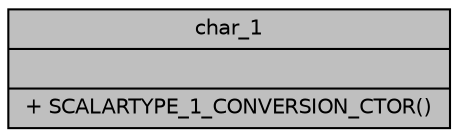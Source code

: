 digraph "char_1"
{
  edge [fontname="Helvetica",fontsize="10",labelfontname="Helvetica",labelfontsize="10"];
  node [fontname="Helvetica",fontsize="10",shape=record];
  Node1 [label="{char_1\n||+ SCALARTYPE_1_CONVERSION_CTOR()\l}",height=0.2,width=0.4,color="black", fillcolor="grey75", style="filled", fontcolor="black"];
}
